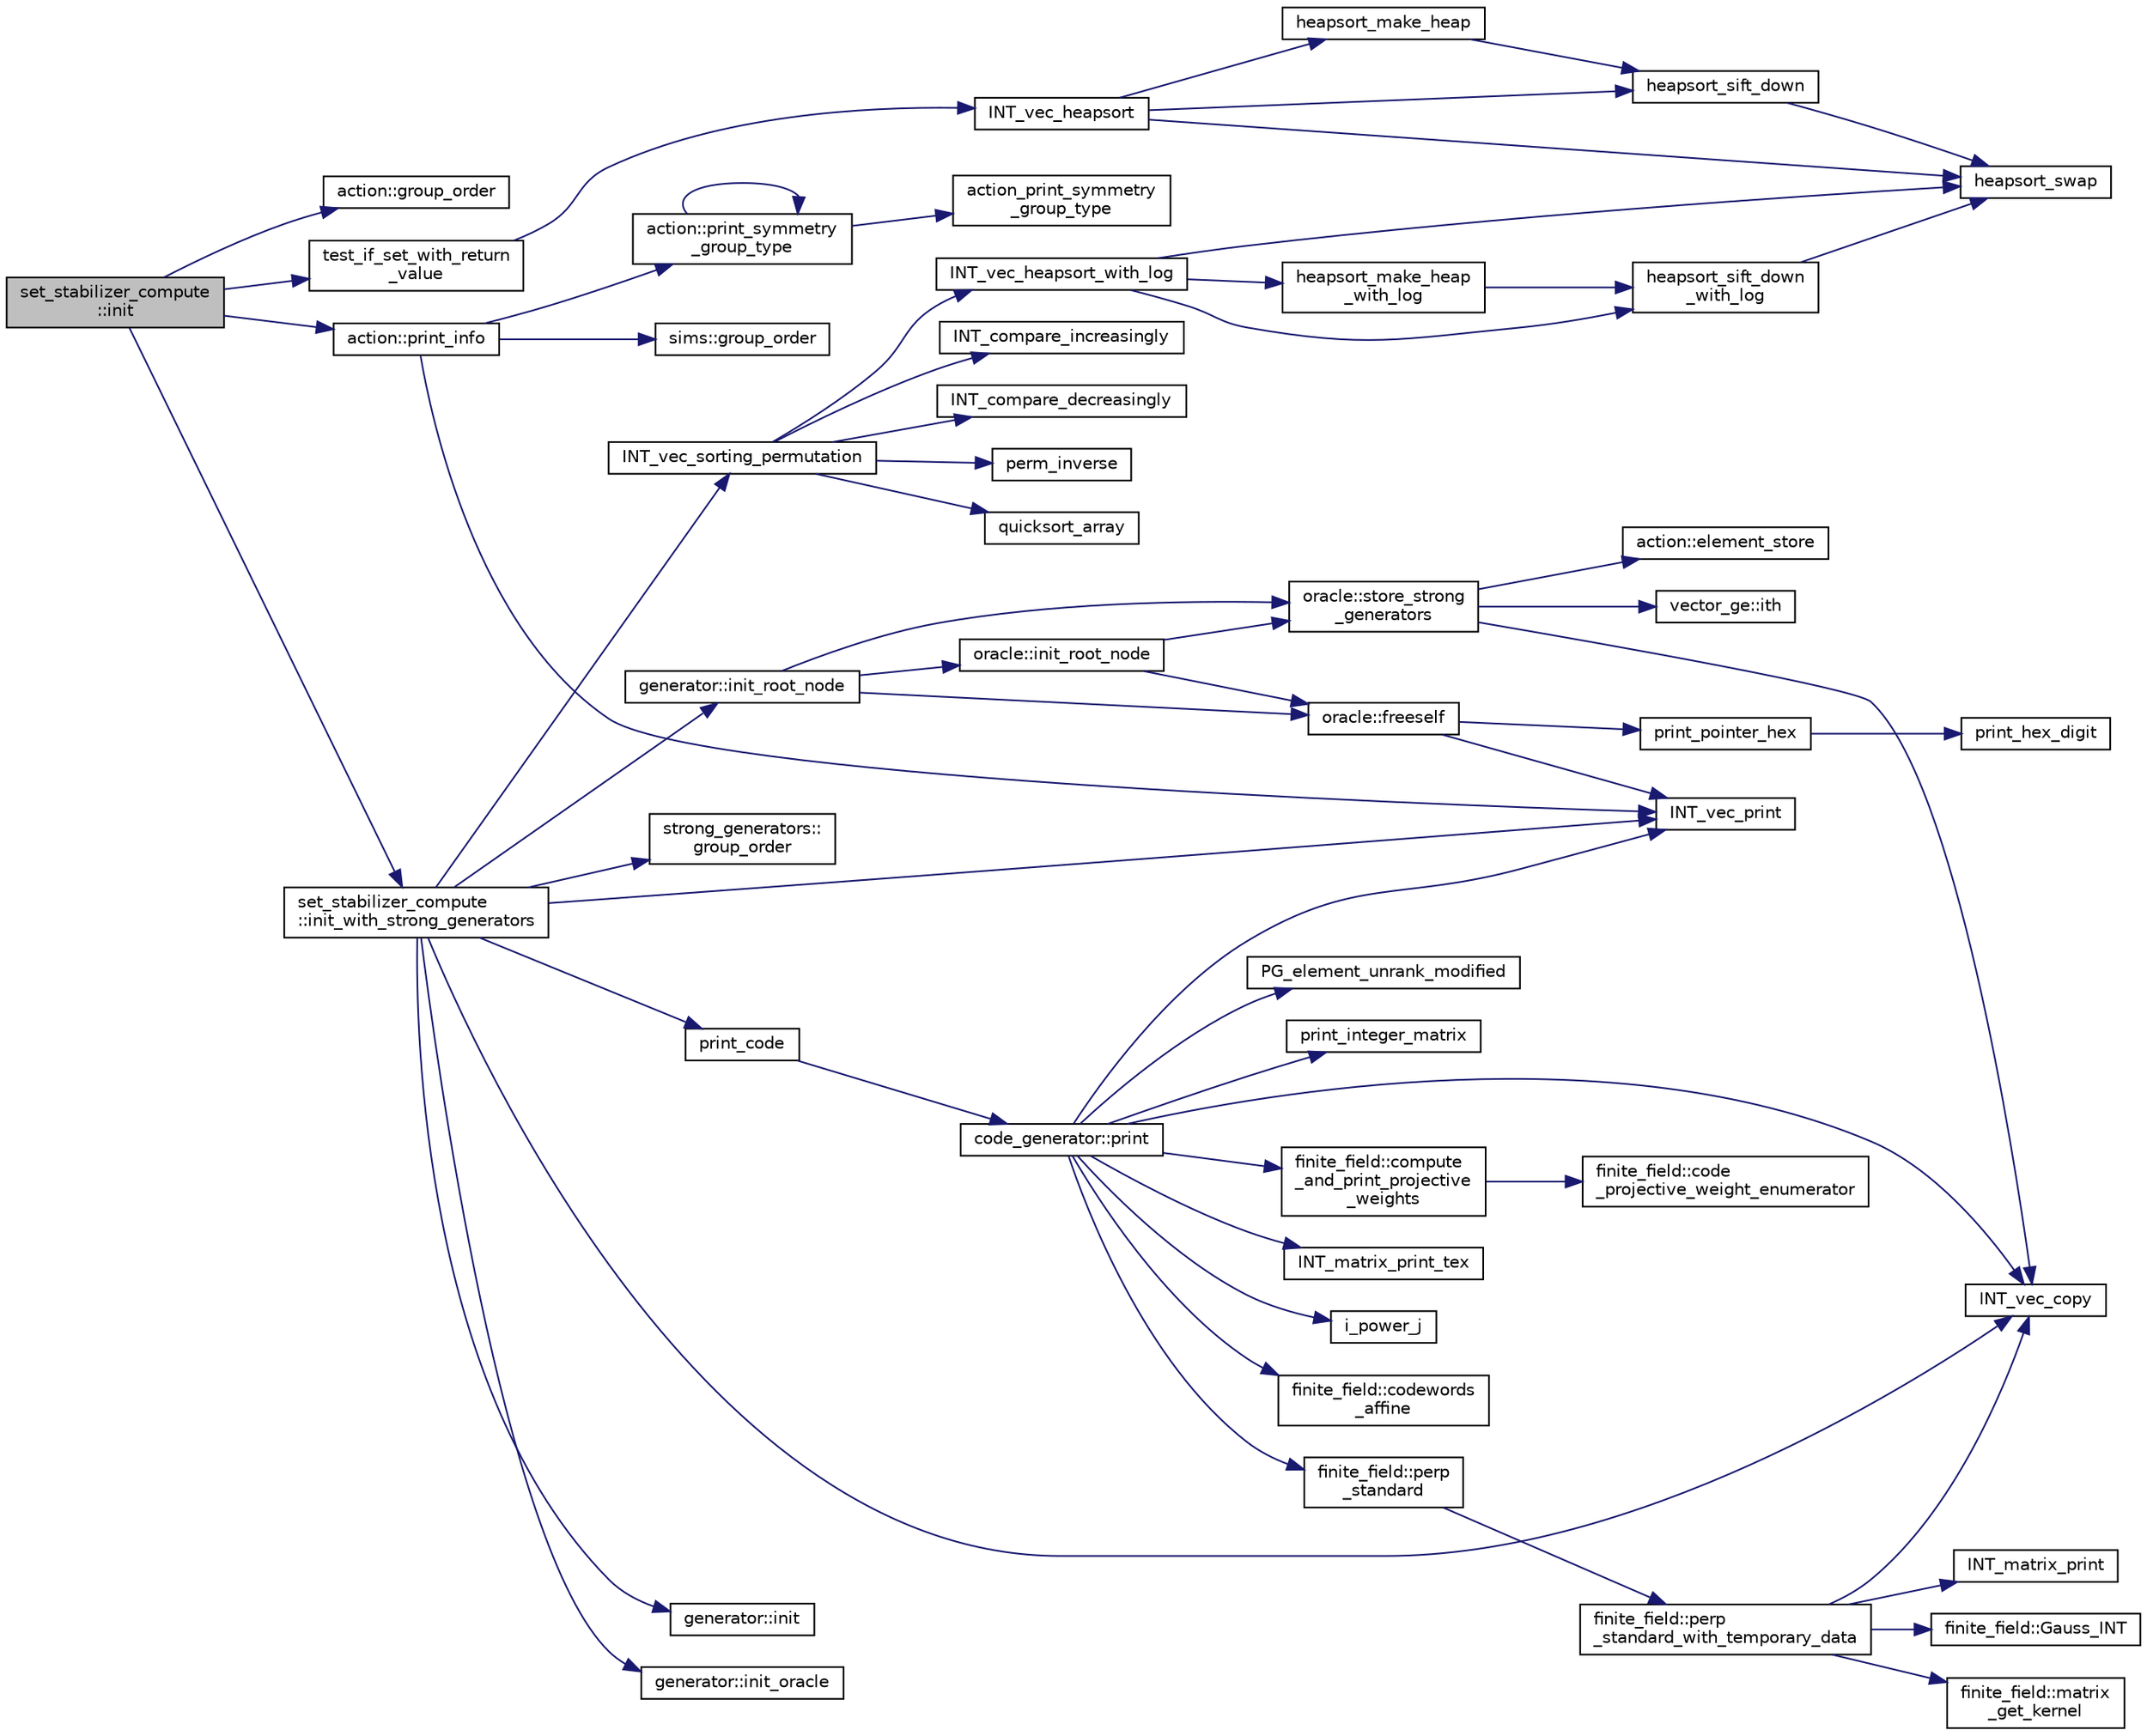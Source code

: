digraph "set_stabilizer_compute::init"
{
  edge [fontname="Helvetica",fontsize="10",labelfontname="Helvetica",labelfontsize="10"];
  node [fontname="Helvetica",fontsize="10",shape=record];
  rankdir="LR";
  Node1688 [label="set_stabilizer_compute\l::init",height=0.2,width=0.4,color="black", fillcolor="grey75", style="filled", fontcolor="black"];
  Node1688 -> Node1689 [color="midnightblue",fontsize="10",style="solid",fontname="Helvetica"];
  Node1689 [label="action::group_order",height=0.2,width=0.4,color="black", fillcolor="white", style="filled",URL="$d2/d86/classaction.html#ad1f69adb27041311d2e7be96e39388d4"];
  Node1688 -> Node1690 [color="midnightblue",fontsize="10",style="solid",fontname="Helvetica"];
  Node1690 [label="test_if_set_with_return\l_value",height=0.2,width=0.4,color="black", fillcolor="white", style="filled",URL="$d5/de2/foundations_2data__structures_2data__structures_8h.html#ac8840ecabde4103e50ef1a7a8245d913"];
  Node1690 -> Node1691 [color="midnightblue",fontsize="10",style="solid",fontname="Helvetica"];
  Node1691 [label="INT_vec_heapsort",height=0.2,width=0.4,color="black", fillcolor="white", style="filled",URL="$d4/dd7/sorting_8_c.html#a3590ad9987f801fbfc94634300182f39"];
  Node1691 -> Node1692 [color="midnightblue",fontsize="10",style="solid",fontname="Helvetica"];
  Node1692 [label="heapsort_make_heap",height=0.2,width=0.4,color="black", fillcolor="white", style="filled",URL="$d4/dd7/sorting_8_c.html#a42f24453d7d77eeb1338ebd1a13cfdbb"];
  Node1692 -> Node1693 [color="midnightblue",fontsize="10",style="solid",fontname="Helvetica"];
  Node1693 [label="heapsort_sift_down",height=0.2,width=0.4,color="black", fillcolor="white", style="filled",URL="$d4/dd7/sorting_8_c.html#a65cbb1a6a3f01f511673705437ddc18b"];
  Node1693 -> Node1694 [color="midnightblue",fontsize="10",style="solid",fontname="Helvetica"];
  Node1694 [label="heapsort_swap",height=0.2,width=0.4,color="black", fillcolor="white", style="filled",URL="$d4/dd7/sorting_8_c.html#a8f048362e6065297b19b6975bcbbfcc6"];
  Node1691 -> Node1694 [color="midnightblue",fontsize="10",style="solid",fontname="Helvetica"];
  Node1691 -> Node1693 [color="midnightblue",fontsize="10",style="solid",fontname="Helvetica"];
  Node1688 -> Node1695 [color="midnightblue",fontsize="10",style="solid",fontname="Helvetica"];
  Node1695 [label="action::print_info",height=0.2,width=0.4,color="black", fillcolor="white", style="filled",URL="$d2/d86/classaction.html#a6f89e493e5c5a32e5c3b8963d438ce86"];
  Node1695 -> Node1696 [color="midnightblue",fontsize="10",style="solid",fontname="Helvetica"];
  Node1696 [label="action::print_symmetry\l_group_type",height=0.2,width=0.4,color="black", fillcolor="white", style="filled",URL="$d2/d86/classaction.html#aed811766c7e64fe2c853df8b0b67aa6e"];
  Node1696 -> Node1697 [color="midnightblue",fontsize="10",style="solid",fontname="Helvetica"];
  Node1697 [label="action_print_symmetry\l_group_type",height=0.2,width=0.4,color="black", fillcolor="white", style="filled",URL="$d5/d90/action__global_8_c.html#a03666b9440c4962148eba7905b9f843c"];
  Node1696 -> Node1696 [color="midnightblue",fontsize="10",style="solid",fontname="Helvetica"];
  Node1695 -> Node1698 [color="midnightblue",fontsize="10",style="solid",fontname="Helvetica"];
  Node1698 [label="INT_vec_print",height=0.2,width=0.4,color="black", fillcolor="white", style="filled",URL="$df/dbf/sajeeb_8_c.html#a79a5901af0b47dd0d694109543c027fe"];
  Node1695 -> Node1699 [color="midnightblue",fontsize="10",style="solid",fontname="Helvetica"];
  Node1699 [label="sims::group_order",height=0.2,width=0.4,color="black", fillcolor="white", style="filled",URL="$d9/df3/classsims.html#aa442445175656570fa35febbe790efad"];
  Node1688 -> Node1700 [color="midnightblue",fontsize="10",style="solid",fontname="Helvetica"];
  Node1700 [label="set_stabilizer_compute\l::init_with_strong_generators",height=0.2,width=0.4,color="black", fillcolor="white", style="filled",URL="$d8/dc6/classset__stabilizer__compute.html#ad6def8c34e1eba080f0383038cd76016"];
  Node1700 -> Node1701 [color="midnightblue",fontsize="10",style="solid",fontname="Helvetica"];
  Node1701 [label="strong_generators::\lgroup_order",height=0.2,width=0.4,color="black", fillcolor="white", style="filled",URL="$dc/d09/classstrong__generators.html#a91f453c2bfd6502b96f4b4eed16beb20"];
  Node1700 -> Node1702 [color="midnightblue",fontsize="10",style="solid",fontname="Helvetica"];
  Node1702 [label="INT_vec_copy",height=0.2,width=0.4,color="black", fillcolor="white", style="filled",URL="$df/dbf/sajeeb_8_c.html#ac2d875e27e009af6ec04d17254d11075"];
  Node1700 -> Node1703 [color="midnightblue",fontsize="10",style="solid",fontname="Helvetica"];
  Node1703 [label="INT_vec_sorting_permutation",height=0.2,width=0.4,color="black", fillcolor="white", style="filled",URL="$d5/de2/foundations_2data__structures_2data__structures_8h.html#a10768733e01e8c9ded3c886e6ddb671e"];
  Node1703 -> Node1704 [color="midnightblue",fontsize="10",style="solid",fontname="Helvetica"];
  Node1704 [label="quicksort_array",height=0.2,width=0.4,color="black", fillcolor="white", style="filled",URL="$d4/dd7/sorting_8_c.html#a660db9b0f6bc8a01353f32f3e02638f6"];
  Node1703 -> Node1705 [color="midnightblue",fontsize="10",style="solid",fontname="Helvetica"];
  Node1705 [label="INT_compare_increasingly",height=0.2,width=0.4,color="black", fillcolor="white", style="filled",URL="$d4/dd7/sorting_8_c.html#a53c48a8669e34ab2171690080d493f31"];
  Node1703 -> Node1706 [color="midnightblue",fontsize="10",style="solid",fontname="Helvetica"];
  Node1706 [label="INT_compare_decreasingly",height=0.2,width=0.4,color="black", fillcolor="white", style="filled",URL="$d4/dd7/sorting_8_c.html#a41cf7fa2b53a8f12d60971a71ba96a66"];
  Node1703 -> Node1707 [color="midnightblue",fontsize="10",style="solid",fontname="Helvetica"];
  Node1707 [label="perm_inverse",height=0.2,width=0.4,color="black", fillcolor="white", style="filled",URL="$d2/d7c/combinatorics_8_c.html#ab7f02d1e2e257e1118eae354ab16d447"];
  Node1703 -> Node1708 [color="midnightblue",fontsize="10",style="solid",fontname="Helvetica"];
  Node1708 [label="INT_vec_heapsort_with_log",height=0.2,width=0.4,color="black", fillcolor="white", style="filled",URL="$d4/dd7/sorting_8_c.html#a9d838c341cd204ed79499960a8ed393d"];
  Node1708 -> Node1709 [color="midnightblue",fontsize="10",style="solid",fontname="Helvetica"];
  Node1709 [label="heapsort_make_heap\l_with_log",height=0.2,width=0.4,color="black", fillcolor="white", style="filled",URL="$d4/dd7/sorting_8_c.html#a100d0747647500480fe5dc76ff98cee5"];
  Node1709 -> Node1710 [color="midnightblue",fontsize="10",style="solid",fontname="Helvetica"];
  Node1710 [label="heapsort_sift_down\l_with_log",height=0.2,width=0.4,color="black", fillcolor="white", style="filled",URL="$d4/dd7/sorting_8_c.html#ac7af225fae479a93d6957f79734ba2a6"];
  Node1710 -> Node1694 [color="midnightblue",fontsize="10",style="solid",fontname="Helvetica"];
  Node1708 -> Node1694 [color="midnightblue",fontsize="10",style="solid",fontname="Helvetica"];
  Node1708 -> Node1710 [color="midnightblue",fontsize="10",style="solid",fontname="Helvetica"];
  Node1700 -> Node1698 [color="midnightblue",fontsize="10",style="solid",fontname="Helvetica"];
  Node1700 -> Node1711 [color="midnightblue",fontsize="10",style="solid",fontname="Helvetica"];
  Node1711 [label="generator::init",height=0.2,width=0.4,color="black", fillcolor="white", style="filled",URL="$d7/d73/classgenerator.html#aeca1559b4172cae921620768bd62df47"];
  Node1700 -> Node1712 [color="midnightblue",fontsize="10",style="solid",fontname="Helvetica"];
  Node1712 [label="print_code",height=0.2,width=0.4,color="black", fillcolor="white", style="filled",URL="$db/da8/code__generator_8_c.html#a9b6831cb1c98ce20111c823830515d15"];
  Node1712 -> Node1713 [color="midnightblue",fontsize="10",style="solid",fontname="Helvetica"];
  Node1713 [label="code_generator::print",height=0.2,width=0.4,color="black", fillcolor="white", style="filled",URL="$db/d37/classcode__generator.html#aa865507e914621b77e4aa4461a37945f"];
  Node1713 -> Node1714 [color="midnightblue",fontsize="10",style="solid",fontname="Helvetica"];
  Node1714 [label="PG_element_unrank_modified",height=0.2,width=0.4,color="black", fillcolor="white", style="filled",URL="$d4/d67/geometry_8h.html#a83ae9b605d496f6a90345303f6efae64"];
  Node1713 -> Node1715 [color="midnightblue",fontsize="10",style="solid",fontname="Helvetica"];
  Node1715 [label="print_integer_matrix",height=0.2,width=0.4,color="black", fillcolor="white", style="filled",URL="$d5/db4/io__and__os_8h.html#ab4d187a9b89a64102b971201b789b653"];
  Node1713 -> Node1716 [color="midnightblue",fontsize="10",style="solid",fontname="Helvetica"];
  Node1716 [label="INT_matrix_print_tex",height=0.2,width=0.4,color="black", fillcolor="white", style="filled",URL="$d5/db4/io__and__os_8h.html#af68a4f4000e48d0778fbcb424707affb"];
  Node1713 -> Node1717 [color="midnightblue",fontsize="10",style="solid",fontname="Helvetica"];
  Node1717 [label="i_power_j",height=0.2,width=0.4,color="black", fillcolor="white", style="filled",URL="$de/dc5/algebra__and__number__theory_8h.html#a39b321523e8957d701618bb5cac542b5"];
  Node1713 -> Node1718 [color="midnightblue",fontsize="10",style="solid",fontname="Helvetica"];
  Node1718 [label="finite_field::codewords\l_affine",height=0.2,width=0.4,color="black", fillcolor="white", style="filled",URL="$df/d5a/classfinite__field.html#ae2f4fc9a606f84aaf0814bd197633825"];
  Node1713 -> Node1698 [color="midnightblue",fontsize="10",style="solid",fontname="Helvetica"];
  Node1713 -> Node1719 [color="midnightblue",fontsize="10",style="solid",fontname="Helvetica"];
  Node1719 [label="finite_field::compute\l_and_print_projective\l_weights",height=0.2,width=0.4,color="black", fillcolor="white", style="filled",URL="$df/d5a/classfinite__field.html#a10400b61be77e10576e1c8bec2d8fcde"];
  Node1719 -> Node1720 [color="midnightblue",fontsize="10",style="solid",fontname="Helvetica"];
  Node1720 [label="finite_field::code\l_projective_weight_enumerator",height=0.2,width=0.4,color="black", fillcolor="white", style="filled",URL="$df/d5a/classfinite__field.html#a5e3f482f774257b33633d792d63bce14"];
  Node1713 -> Node1702 [color="midnightblue",fontsize="10",style="solid",fontname="Helvetica"];
  Node1713 -> Node1721 [color="midnightblue",fontsize="10",style="solid",fontname="Helvetica"];
  Node1721 [label="finite_field::perp\l_standard",height=0.2,width=0.4,color="black", fillcolor="white", style="filled",URL="$df/d5a/classfinite__field.html#a2f5bc92908aea624a8d9179d2a9ba057"];
  Node1721 -> Node1722 [color="midnightblue",fontsize="10",style="solid",fontname="Helvetica"];
  Node1722 [label="finite_field::perp\l_standard_with_temporary_data",height=0.2,width=0.4,color="black", fillcolor="white", style="filled",URL="$df/d5a/classfinite__field.html#aae3cca9b5f19ae969a9c5349d14f41c0"];
  Node1722 -> Node1702 [color="midnightblue",fontsize="10",style="solid",fontname="Helvetica"];
  Node1722 -> Node1723 [color="midnightblue",fontsize="10",style="solid",fontname="Helvetica"];
  Node1723 [label="INT_matrix_print",height=0.2,width=0.4,color="black", fillcolor="white", style="filled",URL="$d5/db4/io__and__os_8h.html#afd4180a24bef3a2b584668a4eaf607ff"];
  Node1722 -> Node1724 [color="midnightblue",fontsize="10",style="solid",fontname="Helvetica"];
  Node1724 [label="finite_field::Gauss_INT",height=0.2,width=0.4,color="black", fillcolor="white", style="filled",URL="$df/d5a/classfinite__field.html#adb676d2e80341b53751326e3a58beb11"];
  Node1722 -> Node1725 [color="midnightblue",fontsize="10",style="solid",fontname="Helvetica"];
  Node1725 [label="finite_field::matrix\l_get_kernel",height=0.2,width=0.4,color="black", fillcolor="white", style="filled",URL="$df/d5a/classfinite__field.html#ac45780a927cee936df13d04d30d2d248"];
  Node1700 -> Node1726 [color="midnightblue",fontsize="10",style="solid",fontname="Helvetica"];
  Node1726 [label="generator::init_oracle",height=0.2,width=0.4,color="black", fillcolor="white", style="filled",URL="$d7/d73/classgenerator.html#aab9339b27020b22ae9655d4413a88e40"];
  Node1700 -> Node1727 [color="midnightblue",fontsize="10",style="solid",fontname="Helvetica"];
  Node1727 [label="generator::init_root_node",height=0.2,width=0.4,color="black", fillcolor="white", style="filled",URL="$d7/d73/classgenerator.html#af772cc76eb68482a86e61fbd51672513"];
  Node1727 -> Node1728 [color="midnightblue",fontsize="10",style="solid",fontname="Helvetica"];
  Node1728 [label="oracle::freeself",height=0.2,width=0.4,color="black", fillcolor="white", style="filled",URL="$d7/da7/classoracle.html#a809f2f45c76a4289aca3d22d05fcacc1"];
  Node1728 -> Node1698 [color="midnightblue",fontsize="10",style="solid",fontname="Helvetica"];
  Node1728 -> Node1729 [color="midnightblue",fontsize="10",style="solid",fontname="Helvetica"];
  Node1729 [label="print_pointer_hex",height=0.2,width=0.4,color="black", fillcolor="white", style="filled",URL="$d5/db4/io__and__os_8h.html#a32add94de62a1d910cc0fc35ed90ab48"];
  Node1729 -> Node1730 [color="midnightblue",fontsize="10",style="solid",fontname="Helvetica"];
  Node1730 [label="print_hex_digit",height=0.2,width=0.4,color="black", fillcolor="white", style="filled",URL="$d4/d74/util_8_c.html#a36c64a828eefed0a0cfdd6186ec92c31"];
  Node1727 -> Node1731 [color="midnightblue",fontsize="10",style="solid",fontname="Helvetica"];
  Node1731 [label="oracle::store_strong\l_generators",height=0.2,width=0.4,color="black", fillcolor="white", style="filled",URL="$d7/da7/classoracle.html#a905d0cad4b33515e581039ed8902b3be"];
  Node1731 -> Node1732 [color="midnightblue",fontsize="10",style="solid",fontname="Helvetica"];
  Node1732 [label="action::element_store",height=0.2,width=0.4,color="black", fillcolor="white", style="filled",URL="$d2/d86/classaction.html#ab969a7009cc85c12f988a18a06b5db64"];
  Node1731 -> Node1733 [color="midnightblue",fontsize="10",style="solid",fontname="Helvetica"];
  Node1733 [label="vector_ge::ith",height=0.2,width=0.4,color="black", fillcolor="white", style="filled",URL="$d4/d6e/classvector__ge.html#a1ff002e8b746a9beb119d57dcd4a15ff"];
  Node1731 -> Node1702 [color="midnightblue",fontsize="10",style="solid",fontname="Helvetica"];
  Node1727 -> Node1734 [color="midnightblue",fontsize="10",style="solid",fontname="Helvetica"];
  Node1734 [label="oracle::init_root_node",height=0.2,width=0.4,color="black", fillcolor="white", style="filled",URL="$d7/da7/classoracle.html#a39267b7776b0cc2d93cda40fce9813a2"];
  Node1734 -> Node1728 [color="midnightblue",fontsize="10",style="solid",fontname="Helvetica"];
  Node1734 -> Node1731 [color="midnightblue",fontsize="10",style="solid",fontname="Helvetica"];
}
